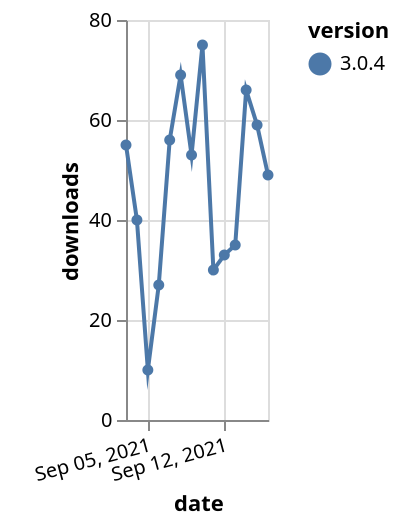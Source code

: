 {"$schema": "https://vega.github.io/schema/vega-lite/v5.json", "description": "A simple bar chart with embedded data.", "data": {"values": [{"date": "2021-09-03", "total": 39908, "delta": 55, "version": "3.0.4"}, {"date": "2021-09-04", "total": 39948, "delta": 40, "version": "3.0.4"}, {"date": "2021-09-05", "total": 39958, "delta": 10, "version": "3.0.4"}, {"date": "2021-09-06", "total": 39985, "delta": 27, "version": "3.0.4"}, {"date": "2021-09-07", "total": 40041, "delta": 56, "version": "3.0.4"}, {"date": "2021-09-08", "total": 40110, "delta": 69, "version": "3.0.4"}, {"date": "2021-09-09", "total": 40163, "delta": 53, "version": "3.0.4"}, {"date": "2021-09-10", "total": 40238, "delta": 75, "version": "3.0.4"}, {"date": "2021-09-11", "total": 40268, "delta": 30, "version": "3.0.4"}, {"date": "2021-09-12", "total": 40301, "delta": 33, "version": "3.0.4"}, {"date": "2021-09-13", "total": 40336, "delta": 35, "version": "3.0.4"}, {"date": "2021-09-14", "total": 40402, "delta": 66, "version": "3.0.4"}, {"date": "2021-09-15", "total": 40461, "delta": 59, "version": "3.0.4"}, {"date": "2021-09-16", "total": 40510, "delta": 49, "version": "3.0.4"}]}, "width": "container", "mark": {"type": "line", "point": {"filled": true}}, "encoding": {"x": {"field": "date", "type": "temporal", "timeUnit": "yearmonthdate", "title": "date", "axis": {"labelAngle": -15}}, "y": {"field": "delta", "type": "quantitative", "title": "downloads"}, "color": {"field": "version", "type": "nominal"}, "tooltip": {"field": "delta"}}}